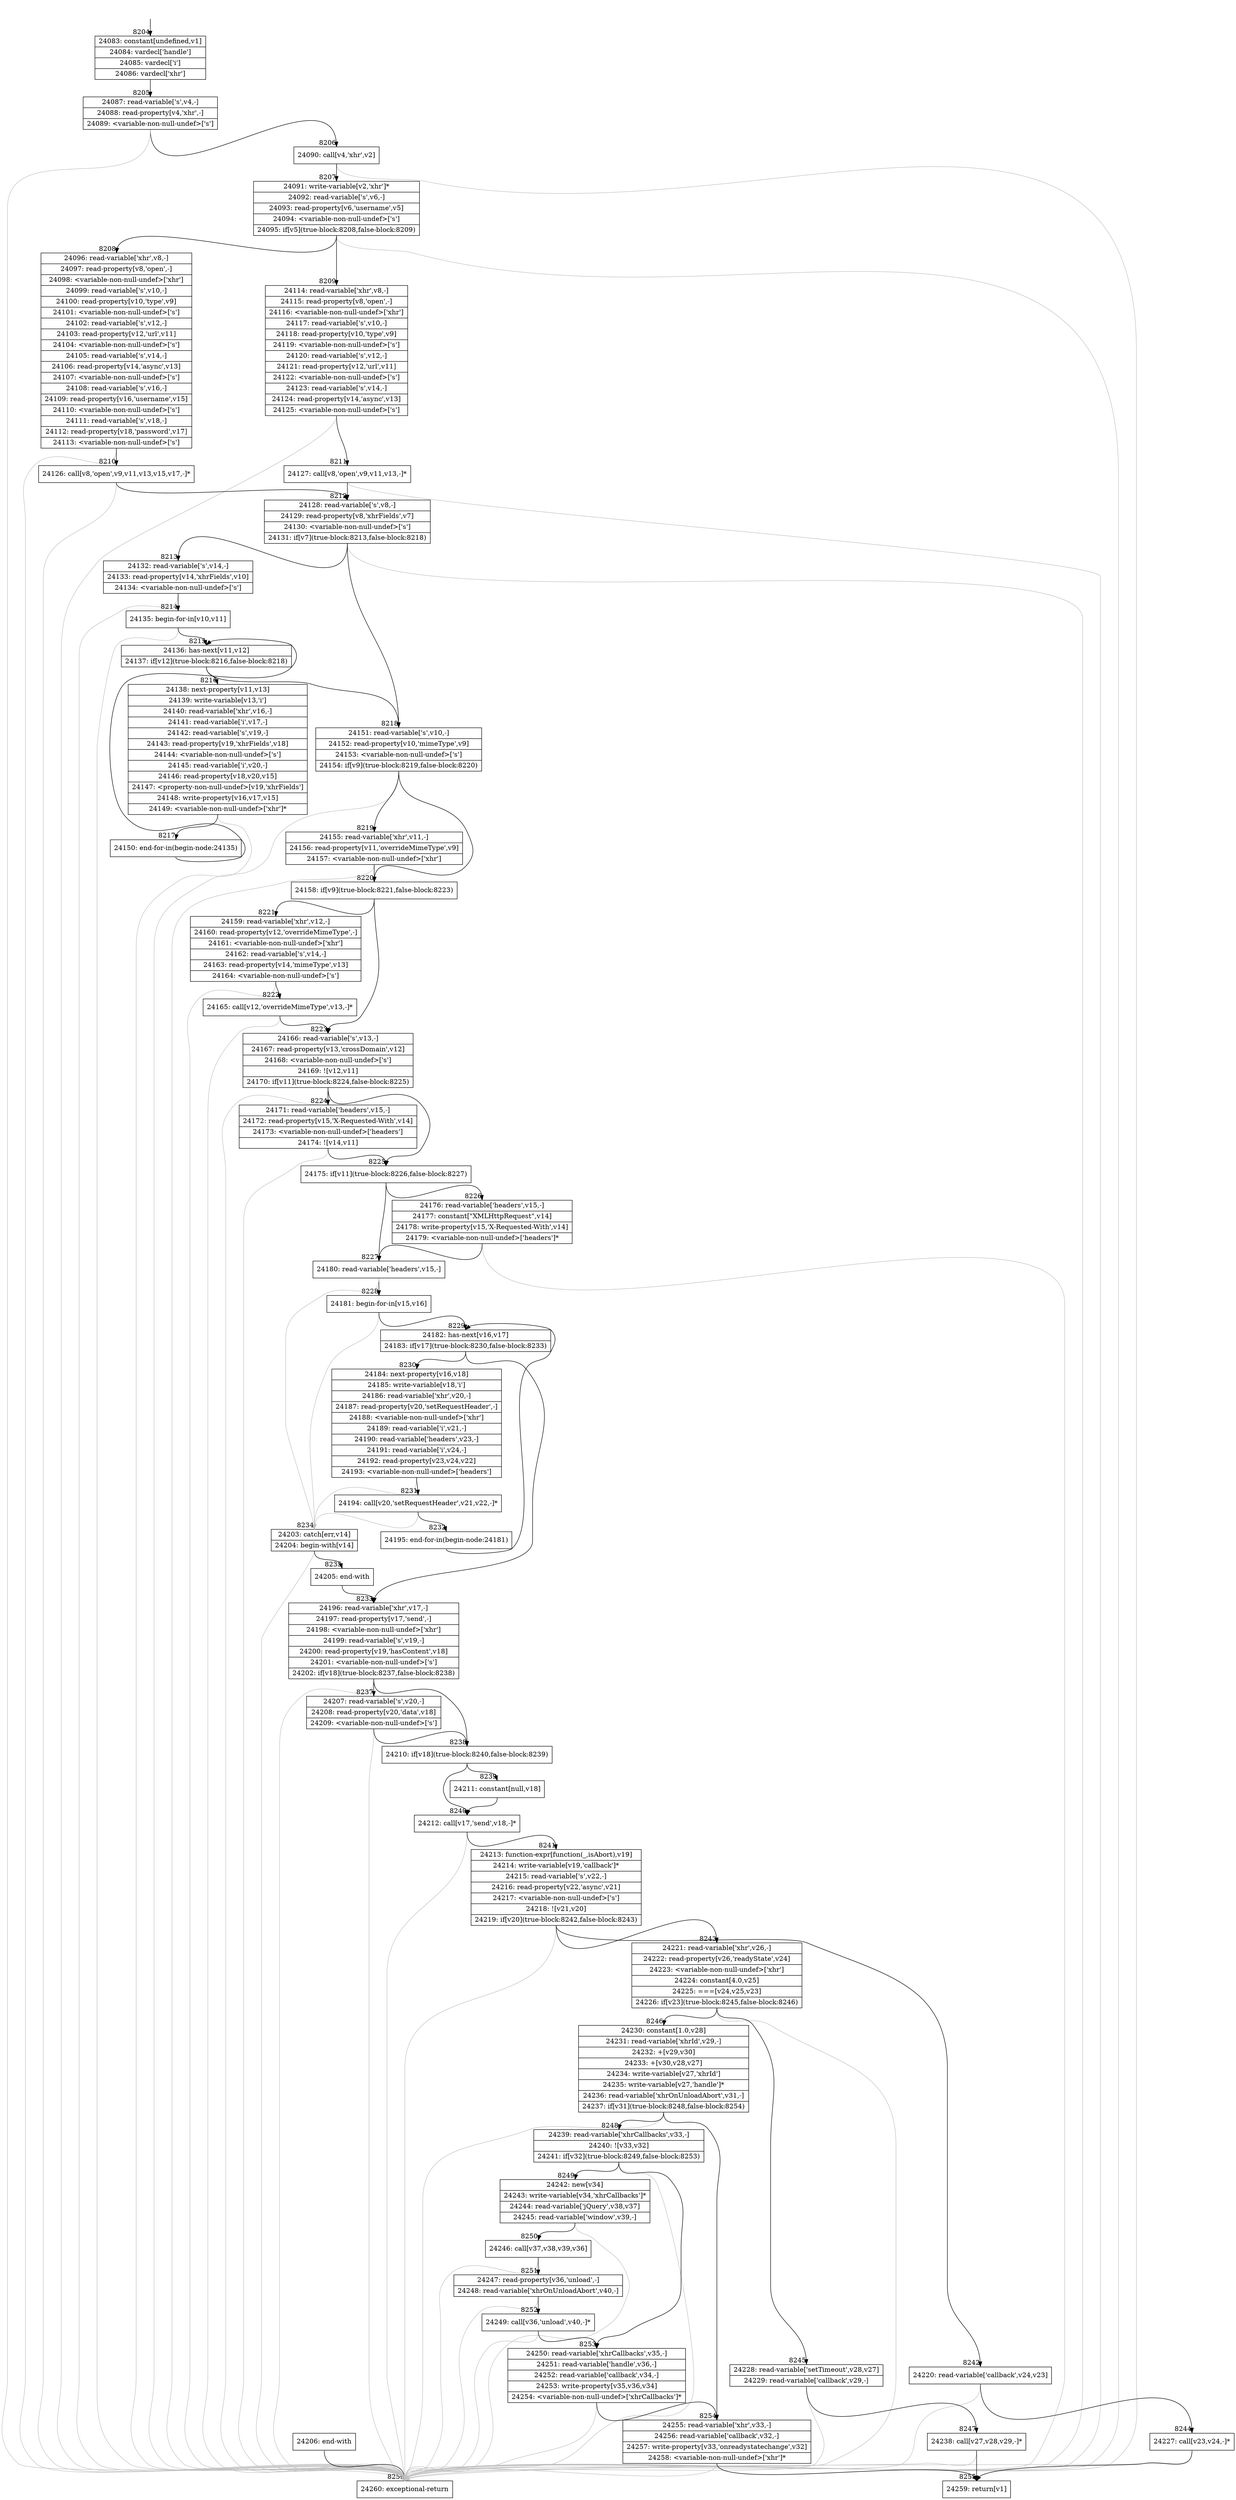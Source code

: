 digraph {
rankdir="TD"
BB_entry510[shape=none,label=""];
BB_entry510 -> BB8204 [tailport=s, headport=n, headlabel="    8204"]
BB8204 [shape=record label="{24083: constant[undefined,v1]|24084: vardecl['handle']|24085: vardecl['i']|24086: vardecl['xhr']}" ] 
BB8204 -> BB8205 [tailport=s, headport=n, headlabel="      8205"]
BB8205 [shape=record label="{24087: read-variable['s',v4,-]|24088: read-property[v4,'xhr',-]|24089: \<variable-non-null-undef\>['s']}" ] 
BB8205 -> BB8206 [tailport=s, headport=n, headlabel="      8206"]
BB8205 -> BB8256 [tailport=s, headport=n, color=gray, headlabel="      8256"]
BB8206 [shape=record label="{24090: call[v4,'xhr',v2]}" ] 
BB8206 -> BB8207 [tailport=s, headport=n, headlabel="      8207"]
BB8206 -> BB8256 [tailport=s, headport=n, color=gray]
BB8207 [shape=record label="{24091: write-variable[v2,'xhr']*|24092: read-variable['s',v6,-]|24093: read-property[v6,'username',v5]|24094: \<variable-non-null-undef\>['s']|24095: if[v5](true-block:8208,false-block:8209)}" ] 
BB8207 -> BB8208 [tailport=s, headport=n, headlabel="      8208"]
BB8207 -> BB8209 [tailport=s, headport=n, headlabel="      8209"]
BB8207 -> BB8256 [tailport=s, headport=n, color=gray]
BB8208 [shape=record label="{24096: read-variable['xhr',v8,-]|24097: read-property[v8,'open',-]|24098: \<variable-non-null-undef\>['xhr']|24099: read-variable['s',v10,-]|24100: read-property[v10,'type',v9]|24101: \<variable-non-null-undef\>['s']|24102: read-variable['s',v12,-]|24103: read-property[v12,'url',v11]|24104: \<variable-non-null-undef\>['s']|24105: read-variable['s',v14,-]|24106: read-property[v14,'async',v13]|24107: \<variable-non-null-undef\>['s']|24108: read-variable['s',v16,-]|24109: read-property[v16,'username',v15]|24110: \<variable-non-null-undef\>['s']|24111: read-variable['s',v18,-]|24112: read-property[v18,'password',v17]|24113: \<variable-non-null-undef\>['s']}" ] 
BB8208 -> BB8210 [tailport=s, headport=n, headlabel="      8210"]
BB8208 -> BB8256 [tailport=s, headport=n, color=gray]
BB8209 [shape=record label="{24114: read-variable['xhr',v8,-]|24115: read-property[v8,'open',-]|24116: \<variable-non-null-undef\>['xhr']|24117: read-variable['s',v10,-]|24118: read-property[v10,'type',v9]|24119: \<variable-non-null-undef\>['s']|24120: read-variable['s',v12,-]|24121: read-property[v12,'url',v11]|24122: \<variable-non-null-undef\>['s']|24123: read-variable['s',v14,-]|24124: read-property[v14,'async',v13]|24125: \<variable-non-null-undef\>['s']}" ] 
BB8209 -> BB8211 [tailport=s, headport=n, headlabel="      8211"]
BB8209 -> BB8256 [tailport=s, headport=n, color=gray]
BB8210 [shape=record label="{24126: call[v8,'open',v9,v11,v13,v15,v17,-]*}" ] 
BB8210 -> BB8212 [tailport=s, headport=n, headlabel="      8212"]
BB8210 -> BB8256 [tailport=s, headport=n, color=gray]
BB8211 [shape=record label="{24127: call[v8,'open',v9,v11,v13,-]*}" ] 
BB8211 -> BB8212 [tailport=s, headport=n]
BB8211 -> BB8256 [tailport=s, headport=n, color=gray]
BB8212 [shape=record label="{24128: read-variable['s',v8,-]|24129: read-property[v8,'xhrFields',v7]|24130: \<variable-non-null-undef\>['s']|24131: if[v7](true-block:8213,false-block:8218)}" ] 
BB8212 -> BB8213 [tailport=s, headport=n, headlabel="      8213"]
BB8212 -> BB8218 [tailport=s, headport=n, headlabel="      8218"]
BB8212 -> BB8256 [tailport=s, headport=n, color=gray]
BB8213 [shape=record label="{24132: read-variable['s',v14,-]|24133: read-property[v14,'xhrFields',v10]|24134: \<variable-non-null-undef\>['s']}" ] 
BB8213 -> BB8214 [tailport=s, headport=n, headlabel="      8214"]
BB8213 -> BB8256 [tailport=s, headport=n, color=gray]
BB8214 [shape=record label="{24135: begin-for-in[v10,v11]}" ] 
BB8214 -> BB8215 [tailport=s, headport=n, headlabel="      8215"]
BB8214 -> BB8256 [tailport=s, headport=n, color=gray]
BB8215 [shape=record label="{24136: has-next[v11,v12]|24137: if[v12](true-block:8216,false-block:8218)}" ] 
BB8215 -> BB8216 [tailport=s, headport=n, headlabel="      8216"]
BB8215 -> BB8218 [tailport=s, headport=n]
BB8216 [shape=record label="{24138: next-property[v11,v13]|24139: write-variable[v13,'i']|24140: read-variable['xhr',v16,-]|24141: read-variable['i',v17,-]|24142: read-variable['s',v19,-]|24143: read-property[v19,'xhrFields',v18]|24144: \<variable-non-null-undef\>['s']|24145: read-variable['i',v20,-]|24146: read-property[v18,v20,v15]|24147: \<property-non-null-undef\>[v19,'xhrFields']|24148: write-property[v16,v17,v15]|24149: \<variable-non-null-undef\>['xhr']*}" ] 
BB8216 -> BB8217 [tailport=s, headport=n, headlabel="      8217"]
BB8216 -> BB8256 [tailport=s, headport=n, color=gray]
BB8217 [shape=record label="{24150: end-for-in(begin-node:24135)}" ] 
BB8217 -> BB8215 [tailport=s, headport=n]
BB8218 [shape=record label="{24151: read-variable['s',v10,-]|24152: read-property[v10,'mimeType',v9]|24153: \<variable-non-null-undef\>['s']|24154: if[v9](true-block:8219,false-block:8220)}" ] 
BB8218 -> BB8220 [tailport=s, headport=n, headlabel="      8220"]
BB8218 -> BB8219 [tailport=s, headport=n, headlabel="      8219"]
BB8218 -> BB8256 [tailport=s, headport=n, color=gray]
BB8219 [shape=record label="{24155: read-variable['xhr',v11,-]|24156: read-property[v11,'overrideMimeType',v9]|24157: \<variable-non-null-undef\>['xhr']}" ] 
BB8219 -> BB8220 [tailport=s, headport=n]
BB8219 -> BB8256 [tailport=s, headport=n, color=gray]
BB8220 [shape=record label="{24158: if[v9](true-block:8221,false-block:8223)}" ] 
BB8220 -> BB8221 [tailport=s, headport=n, headlabel="      8221"]
BB8220 -> BB8223 [tailport=s, headport=n, headlabel="      8223"]
BB8221 [shape=record label="{24159: read-variable['xhr',v12,-]|24160: read-property[v12,'overrideMimeType',-]|24161: \<variable-non-null-undef\>['xhr']|24162: read-variable['s',v14,-]|24163: read-property[v14,'mimeType',v13]|24164: \<variable-non-null-undef\>['s']}" ] 
BB8221 -> BB8222 [tailport=s, headport=n, headlabel="      8222"]
BB8221 -> BB8256 [tailport=s, headport=n, color=gray]
BB8222 [shape=record label="{24165: call[v12,'overrideMimeType',v13,-]*}" ] 
BB8222 -> BB8223 [tailport=s, headport=n]
BB8222 -> BB8256 [tailport=s, headport=n, color=gray]
BB8223 [shape=record label="{24166: read-variable['s',v13,-]|24167: read-property[v13,'crossDomain',v12]|24168: \<variable-non-null-undef\>['s']|24169: ![v12,v11]|24170: if[v11](true-block:8224,false-block:8225)}" ] 
BB8223 -> BB8225 [tailport=s, headport=n, headlabel="      8225"]
BB8223 -> BB8224 [tailport=s, headport=n, headlabel="      8224"]
BB8223 -> BB8256 [tailport=s, headport=n, color=gray]
BB8224 [shape=record label="{24171: read-variable['headers',v15,-]|24172: read-property[v15,'X-Requested-With',v14]|24173: \<variable-non-null-undef\>['headers']|24174: ![v14,v11]}" ] 
BB8224 -> BB8225 [tailport=s, headport=n]
BB8224 -> BB8256 [tailport=s, headport=n, color=gray]
BB8225 [shape=record label="{24175: if[v11](true-block:8226,false-block:8227)}" ] 
BB8225 -> BB8226 [tailport=s, headport=n, headlabel="      8226"]
BB8225 -> BB8227 [tailport=s, headport=n, headlabel="      8227"]
BB8226 [shape=record label="{24176: read-variable['headers',v15,-]|24177: constant[\"XMLHttpRequest\",v14]|24178: write-property[v15,'X-Requested-With',v14]|24179: \<variable-non-null-undef\>['headers']*}" ] 
BB8226 -> BB8227 [tailport=s, headport=n]
BB8226 -> BB8256 [tailport=s, headport=n, color=gray]
BB8227 [shape=record label="{24180: read-variable['headers',v15,-]}" ] 
BB8227 -> BB8228 [tailport=s, headport=n, headlabel="      8228"]
BB8227 -> BB8234 [tailport=s, headport=n, color=gray, headlabel="      8234"]
BB8228 [shape=record label="{24181: begin-for-in[v15,v16]}" ] 
BB8228 -> BB8229 [tailport=s, headport=n, headlabel="      8229"]
BB8228 -> BB8234 [tailport=s, headport=n, color=gray]
BB8229 [shape=record label="{24182: has-next[v16,v17]|24183: if[v17](true-block:8230,false-block:8233)}" ] 
BB8229 -> BB8230 [tailport=s, headport=n, headlabel="      8230"]
BB8229 -> BB8233 [tailport=s, headport=n, headlabel="      8233"]
BB8230 [shape=record label="{24184: next-property[v16,v18]|24185: write-variable[v18,'i']|24186: read-variable['xhr',v20,-]|24187: read-property[v20,'setRequestHeader',-]|24188: \<variable-non-null-undef\>['xhr']|24189: read-variable['i',v21,-]|24190: read-variable['headers',v23,-]|24191: read-variable['i',v24,-]|24192: read-property[v23,v24,v22]|24193: \<variable-non-null-undef\>['headers']}" ] 
BB8230 -> BB8231 [tailport=s, headport=n, headlabel="      8231"]
BB8230 -> BB8234 [tailport=s, headport=n, color=gray]
BB8231 [shape=record label="{24194: call[v20,'setRequestHeader',v21,v22,-]*}" ] 
BB8231 -> BB8232 [tailport=s, headport=n, headlabel="      8232"]
BB8231 -> BB8234 [tailport=s, headport=n, color=gray]
BB8232 [shape=record label="{24195: end-for-in(begin-node:24181)}" ] 
BB8232 -> BB8229 [tailport=s, headport=n]
BB8233 [shape=record label="{24196: read-variable['xhr',v17,-]|24197: read-property[v17,'send',-]|24198: \<variable-non-null-undef\>['xhr']|24199: read-variable['s',v19,-]|24200: read-property[v19,'hasContent',v18]|24201: \<variable-non-null-undef\>['s']|24202: if[v18](true-block:8237,false-block:8238)}" ] 
BB8233 -> BB8238 [tailport=s, headport=n, headlabel="      8238"]
BB8233 -> BB8237 [tailport=s, headport=n, headlabel="      8237"]
BB8233 -> BB8256 [tailport=s, headport=n, color=gray]
BB8234 [shape=record label="{24203: catch[err,v14]|24204: begin-with[v14]}" ] 
BB8234 -> BB8235 [tailport=s, headport=n, headlabel="      8235"]
BB8234 -> BB8256 [tailport=s, headport=n, color=gray]
BB8235 [shape=record label="{24205: end-with}" ] 
BB8235 -> BB8233 [tailport=s, headport=n]
BB8236 [shape=record label="{24206: end-with}" ] 
BB8236 -> BB8256 [tailport=s, headport=n]
BB8237 [shape=record label="{24207: read-variable['s',v20,-]|24208: read-property[v20,'data',v18]|24209: \<variable-non-null-undef\>['s']}" ] 
BB8237 -> BB8238 [tailport=s, headport=n]
BB8237 -> BB8256 [tailport=s, headport=n, color=gray]
BB8238 [shape=record label="{24210: if[v18](true-block:8240,false-block:8239)}" ] 
BB8238 -> BB8240 [tailport=s, headport=n, headlabel="      8240"]
BB8238 -> BB8239 [tailport=s, headport=n, headlabel="      8239"]
BB8239 [shape=record label="{24211: constant[null,v18]}" ] 
BB8239 -> BB8240 [tailport=s, headport=n]
BB8240 [shape=record label="{24212: call[v17,'send',v18,-]*}" ] 
BB8240 -> BB8241 [tailport=s, headport=n, headlabel="      8241"]
BB8240 -> BB8256 [tailport=s, headport=n, color=gray]
BB8241 [shape=record label="{24213: function-expr[function(_,isAbort),v19]|24214: write-variable[v19,'callback']*|24215: read-variable['s',v22,-]|24216: read-property[v22,'async',v21]|24217: \<variable-non-null-undef\>['s']|24218: ![v21,v20]|24219: if[v20](true-block:8242,false-block:8243)}" ] 
BB8241 -> BB8242 [tailport=s, headport=n, headlabel="      8242"]
BB8241 -> BB8243 [tailport=s, headport=n, headlabel="      8243"]
BB8241 -> BB8256 [tailport=s, headport=n, color=gray]
BB8242 [shape=record label="{24220: read-variable['callback',v24,v23]}" ] 
BB8242 -> BB8244 [tailport=s, headport=n, headlabel="      8244"]
BB8242 -> BB8256 [tailport=s, headport=n, color=gray]
BB8243 [shape=record label="{24221: read-variable['xhr',v26,-]|24222: read-property[v26,'readyState',v24]|24223: \<variable-non-null-undef\>['xhr']|24224: constant[4.0,v25]|24225: ===[v24,v25,v23]|24226: if[v23](true-block:8245,false-block:8246)}" ] 
BB8243 -> BB8245 [tailport=s, headport=n, headlabel="      8245"]
BB8243 -> BB8246 [tailport=s, headport=n, headlabel="      8246"]
BB8243 -> BB8256 [tailport=s, headport=n, color=gray]
BB8244 [shape=record label="{24227: call[v23,v24,-]*}" ] 
BB8244 -> BB8255 [tailport=s, headport=n, headlabel="      8255"]
BB8244 -> BB8256 [tailport=s, headport=n, color=gray]
BB8245 [shape=record label="{24228: read-variable['setTimeout',v28,v27]|24229: read-variable['callback',v29,-]}" ] 
BB8245 -> BB8247 [tailport=s, headport=n, headlabel="      8247"]
BB8245 -> BB8256 [tailport=s, headport=n, color=gray]
BB8246 [shape=record label="{24230: constant[1.0,v28]|24231: read-variable['xhrId',v29,-]|24232: +[v29,v30]|24233: +[v30,v28,v27]|24234: write-variable[v27,'xhrId']|24235: write-variable[v27,'handle']*|24236: read-variable['xhrOnUnloadAbort',v31,-]|24237: if[v31](true-block:8248,false-block:8254)}" ] 
BB8246 -> BB8248 [tailport=s, headport=n, headlabel="      8248"]
BB8246 -> BB8254 [tailport=s, headport=n, headlabel="      8254"]
BB8246 -> BB8256 [tailport=s, headport=n, color=gray]
BB8247 [shape=record label="{24238: call[v27,v28,v29,-]*}" ] 
BB8247 -> BB8255 [tailport=s, headport=n]
BB8247 -> BB8256 [tailport=s, headport=n, color=gray]
BB8248 [shape=record label="{24239: read-variable['xhrCallbacks',v33,-]|24240: ![v33,v32]|24241: if[v32](true-block:8249,false-block:8253)}" ] 
BB8248 -> BB8249 [tailport=s, headport=n, headlabel="      8249"]
BB8248 -> BB8253 [tailport=s, headport=n, headlabel="      8253"]
BB8248 -> BB8256 [tailport=s, headport=n, color=gray]
BB8249 [shape=record label="{24242: new[v34]|24243: write-variable[v34,'xhrCallbacks']*|24244: read-variable['jQuery',v38,v37]|24245: read-variable['window',v39,-]}" ] 
BB8249 -> BB8250 [tailport=s, headport=n, headlabel="      8250"]
BB8249 -> BB8256 [tailport=s, headport=n, color=gray]
BB8250 [shape=record label="{24246: call[v37,v38,v39,v36]}" ] 
BB8250 -> BB8251 [tailport=s, headport=n, headlabel="      8251"]
BB8250 -> BB8256 [tailport=s, headport=n, color=gray]
BB8251 [shape=record label="{24247: read-property[v36,'unload',-]|24248: read-variable['xhrOnUnloadAbort',v40,-]}" ] 
BB8251 -> BB8252 [tailport=s, headport=n, headlabel="      8252"]
BB8251 -> BB8256 [tailport=s, headport=n, color=gray]
BB8252 [shape=record label="{24249: call[v36,'unload',v40,-]*}" ] 
BB8252 -> BB8253 [tailport=s, headport=n]
BB8252 -> BB8256 [tailport=s, headport=n, color=gray]
BB8253 [shape=record label="{24250: read-variable['xhrCallbacks',v35,-]|24251: read-variable['handle',v36,-]|24252: read-variable['callback',v34,-]|24253: write-property[v35,v36,v34]|24254: \<variable-non-null-undef\>['xhrCallbacks']*}" ] 
BB8253 -> BB8254 [tailport=s, headport=n]
BB8253 -> BB8256 [tailport=s, headport=n, color=gray]
BB8254 [shape=record label="{24255: read-variable['xhr',v33,-]|24256: read-variable['callback',v32,-]|24257: write-property[v33,'onreadystatechange',v32]|24258: \<variable-non-null-undef\>['xhr']*}" ] 
BB8254 -> BB8255 [tailport=s, headport=n]
BB8254 -> BB8256 [tailport=s, headport=n, color=gray]
BB8255 [shape=record label="{24259: return[v1]}" ] 
BB8256 [shape=record label="{24260: exceptional-return}" ] 
}
